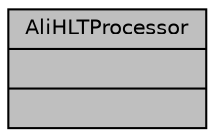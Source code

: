 digraph "AliHLTProcessor"
{
 // INTERACTIVE_SVG=YES
  bgcolor="transparent";
  edge [fontname="Helvetica",fontsize="10",labelfontname="Helvetica",labelfontsize="10"];
  node [fontname="Helvetica",fontsize="10",shape=record];
  Node1 [label="{AliHLTProcessor\n||}",height=0.2,width=0.4,color="black", fillcolor="grey75", style="filled", fontcolor="black"];
}
